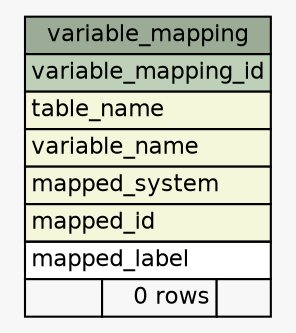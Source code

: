 // dot 2.38.0 on Mac OS X 10.11.6
// SchemaSpy rev 590
digraph "variable_mapping" {
  graph [
    rankdir="RL"
    bgcolor="#f7f7f7"
    nodesep="0.18"
    ranksep="0.46"
    fontname="Helvetica"
    fontsize="11"
  ];
  node [
    fontname="Helvetica"
    fontsize="11"
    shape="plaintext"
  ];
  edge [
    arrowsize="0.8"
  ];
  "variable_mapping" [
    label=<
    <TABLE BORDER="0" CELLBORDER="1" CELLSPACING="0" BGCOLOR="#ffffff">
      <TR><TD COLSPAN="3" BGCOLOR="#9bab96" ALIGN="CENTER">variable_mapping</TD></TR>
      <TR><TD PORT="variable_mapping_id" COLSPAN="3" BGCOLOR="#bed1b8" ALIGN="LEFT">variable_mapping_id</TD></TR>
      <TR><TD PORT="table_name" COLSPAN="3" BGCOLOR="#f4f7da" ALIGN="LEFT">table_name</TD></TR>
      <TR><TD PORT="variable_name" COLSPAN="3" BGCOLOR="#f4f7da" ALIGN="LEFT">variable_name</TD></TR>
      <TR><TD PORT="mapped_system" COLSPAN="3" BGCOLOR="#f4f7da" ALIGN="LEFT">mapped_system</TD></TR>
      <TR><TD PORT="mapped_id" COLSPAN="3" BGCOLOR="#f4f7da" ALIGN="LEFT">mapped_id</TD></TR>
      <TR><TD PORT="mapped_label" COLSPAN="3" ALIGN="LEFT">mapped_label</TD></TR>
      <TR><TD ALIGN="LEFT" BGCOLOR="#f7f7f7">  </TD><TD ALIGN="RIGHT" BGCOLOR="#f7f7f7">0 rows</TD><TD ALIGN="RIGHT" BGCOLOR="#f7f7f7">  </TD></TR>
    </TABLE>>
    URL="tables/variable_mapping.html"
    tooltip="variable_mapping"
  ];
}
